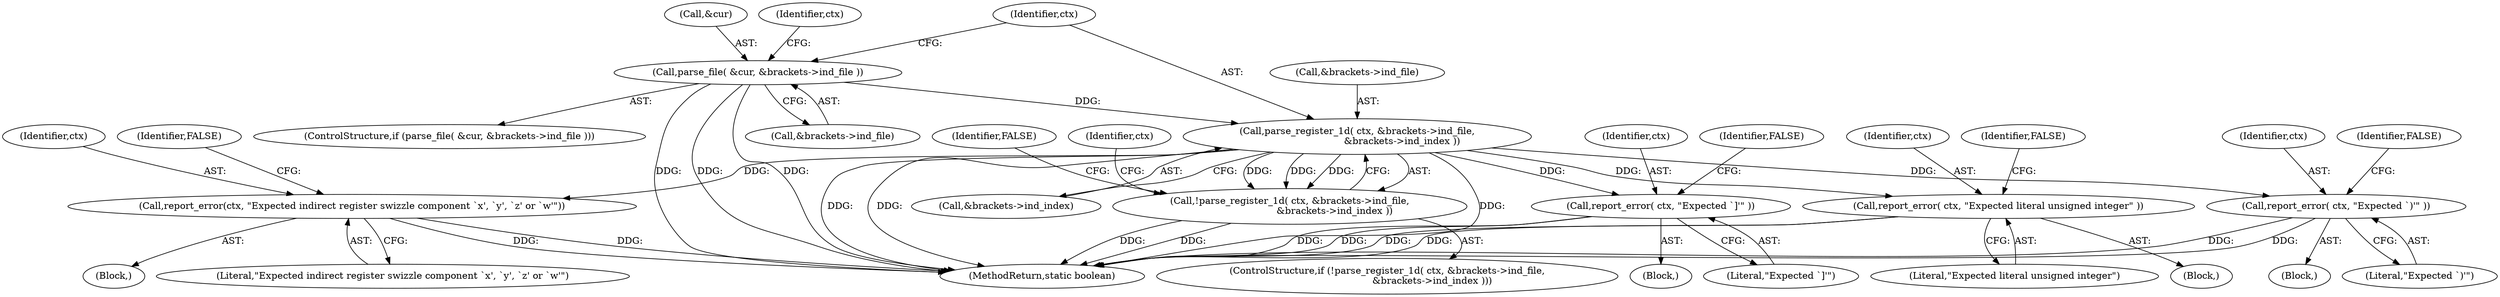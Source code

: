 digraph "0_virglrenderer_e534b51ca3c3cd25f3990589932a9ed711c59b27@pointer" {
"1000855" [label="(Call,parse_file( &cur, &brackets->ind_file ))"];
"1000865" [label="(Call,parse_register_1d( ctx, &brackets->ind_file,\n                              &brackets->ind_index ))"];
"1000864" [label="(Call,!parse_register_1d( ctx, &brackets->ind_file,\n                              &brackets->ind_index ))"];
"1000935" [label="(Call,report_error(ctx, \"Expected indirect register swizzle component `x', `y', `z' or `w'\"))"];
"1001025" [label="(Call,report_error( ctx, \"Expected `]'\" ))"];
"1001063" [label="(Call,report_error( ctx, \"Expected literal unsigned integer\" ))"];
"1001081" [label="(Call,report_error( ctx, \"Expected `)'\" ))"];
"1001026" [label="(Identifier,ctx)"];
"1001065" [label="(Literal,\"Expected literal unsigned integer\")"];
"1000866" [label="(Identifier,ctx)"];
"1000865" [label="(Call,parse_register_1d( ctx, &brackets->ind_file,\n                              &brackets->ind_index ))"];
"1000858" [label="(Call,&brackets->ind_file)"];
"1001081" [label="(Call,report_error( ctx, \"Expected `)'\" ))"];
"1001082" [label="(Identifier,ctx)"];
"1000871" [label="(Call,&brackets->ind_index)"];
"1000856" [label="(Call,&cur)"];
"1000985" [label="(Identifier,ctx)"];
"1001067" [label="(Identifier,FALSE)"];
"1000905" [label="(Block,)"];
"1000863" [label="(ControlStructure,if (!parse_register_1d( ctx, &brackets->ind_file,\n                              &brackets->ind_index )))"];
"1000864" [label="(Call,!parse_register_1d( ctx, &brackets->ind_file,\n                              &brackets->ind_index ))"];
"1001025" [label="(Call,report_error( ctx, \"Expected `]'\" ))"];
"1000876" [label="(Identifier,FALSE)"];
"1001085" [label="(Identifier,FALSE)"];
"1001080" [label="(Block,)"];
"1001063" [label="(Call,report_error( ctx, \"Expected literal unsigned integer\" ))"];
"1000939" [label="(Identifier,FALSE)"];
"1000935" [label="(Call,report_error(ctx, \"Expected indirect register swizzle component `x', `y', `z' or `w'\"))"];
"1001027" [label="(Literal,\"Expected `]'\")"];
"1000867" [label="(Call,&brackets->ind_file)"];
"1001083" [label="(Literal,\"Expected `)'\")"];
"1004167" [label="(MethodReturn,static boolean)"];
"1000880" [label="(Identifier,ctx)"];
"1000937" [label="(Literal,\"Expected indirect register swizzle component `x', `y', `z' or `w'\")"];
"1001064" [label="(Identifier,ctx)"];
"1000854" [label="(ControlStructure,if (parse_file( &cur, &brackets->ind_file )))"];
"1001062" [label="(Block,)"];
"1001029" [label="(Identifier,FALSE)"];
"1000936" [label="(Identifier,ctx)"];
"1001024" [label="(Block,)"];
"1000855" [label="(Call,parse_file( &cur, &brackets->ind_file ))"];
"1000855" -> "1000854"  [label="AST: "];
"1000855" -> "1000858"  [label="CFG: "];
"1000856" -> "1000855"  [label="AST: "];
"1000858" -> "1000855"  [label="AST: "];
"1000866" -> "1000855"  [label="CFG: "];
"1000985" -> "1000855"  [label="CFG: "];
"1000855" -> "1004167"  [label="DDG: "];
"1000855" -> "1004167"  [label="DDG: "];
"1000855" -> "1004167"  [label="DDG: "];
"1000855" -> "1000865"  [label="DDG: "];
"1000865" -> "1000864"  [label="AST: "];
"1000865" -> "1000871"  [label="CFG: "];
"1000866" -> "1000865"  [label="AST: "];
"1000867" -> "1000865"  [label="AST: "];
"1000871" -> "1000865"  [label="AST: "];
"1000864" -> "1000865"  [label="CFG: "];
"1000865" -> "1004167"  [label="DDG: "];
"1000865" -> "1004167"  [label="DDG: "];
"1000865" -> "1004167"  [label="DDG: "];
"1000865" -> "1000864"  [label="DDG: "];
"1000865" -> "1000864"  [label="DDG: "];
"1000865" -> "1000864"  [label="DDG: "];
"1000865" -> "1000935"  [label="DDG: "];
"1000865" -> "1001025"  [label="DDG: "];
"1000865" -> "1001063"  [label="DDG: "];
"1000865" -> "1001081"  [label="DDG: "];
"1000864" -> "1000863"  [label="AST: "];
"1000876" -> "1000864"  [label="CFG: "];
"1000880" -> "1000864"  [label="CFG: "];
"1000864" -> "1004167"  [label="DDG: "];
"1000864" -> "1004167"  [label="DDG: "];
"1000935" -> "1000905"  [label="AST: "];
"1000935" -> "1000937"  [label="CFG: "];
"1000936" -> "1000935"  [label="AST: "];
"1000937" -> "1000935"  [label="AST: "];
"1000939" -> "1000935"  [label="CFG: "];
"1000935" -> "1004167"  [label="DDG: "];
"1000935" -> "1004167"  [label="DDG: "];
"1001025" -> "1001024"  [label="AST: "];
"1001025" -> "1001027"  [label="CFG: "];
"1001026" -> "1001025"  [label="AST: "];
"1001027" -> "1001025"  [label="AST: "];
"1001029" -> "1001025"  [label="CFG: "];
"1001025" -> "1004167"  [label="DDG: "];
"1001025" -> "1004167"  [label="DDG: "];
"1001063" -> "1001062"  [label="AST: "];
"1001063" -> "1001065"  [label="CFG: "];
"1001064" -> "1001063"  [label="AST: "];
"1001065" -> "1001063"  [label="AST: "];
"1001067" -> "1001063"  [label="CFG: "];
"1001063" -> "1004167"  [label="DDG: "];
"1001063" -> "1004167"  [label="DDG: "];
"1001081" -> "1001080"  [label="AST: "];
"1001081" -> "1001083"  [label="CFG: "];
"1001082" -> "1001081"  [label="AST: "];
"1001083" -> "1001081"  [label="AST: "];
"1001085" -> "1001081"  [label="CFG: "];
"1001081" -> "1004167"  [label="DDG: "];
"1001081" -> "1004167"  [label="DDG: "];
}
